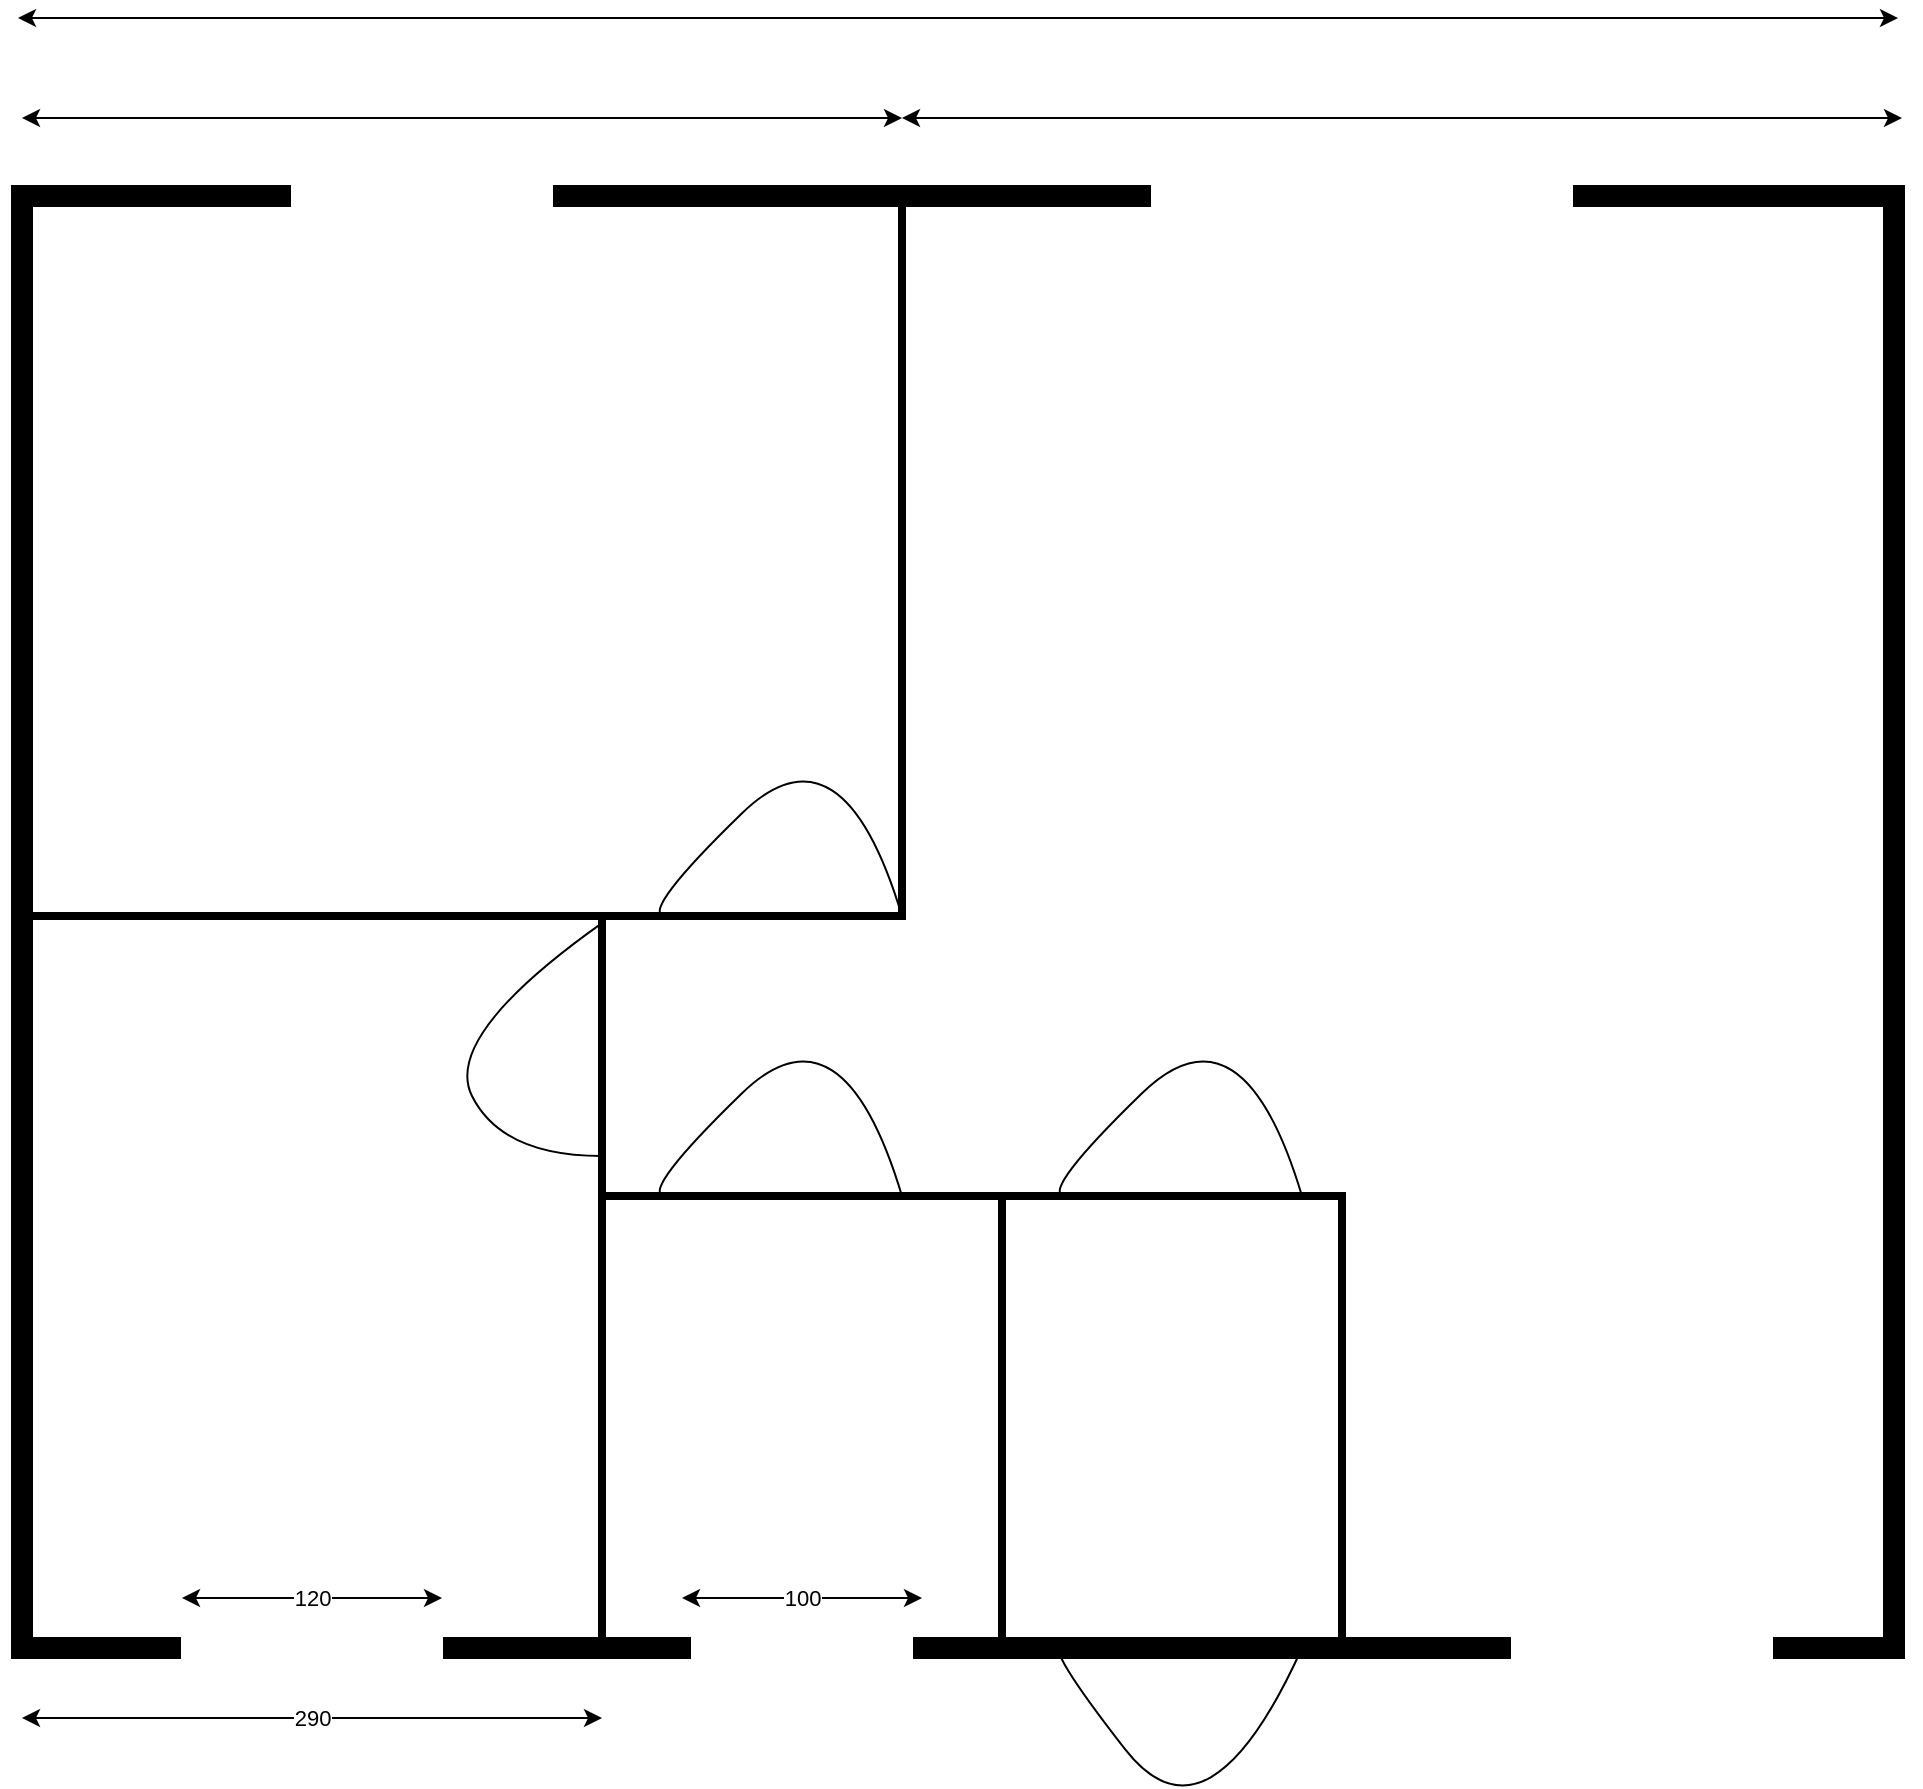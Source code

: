 <mxfile version="15.9.4" type="github">
  <diagram id="f0RrZm_dwljk18yw8r-3" name="Page-1">
    <mxGraphModel dx="836" dy="454" grid="1" gridSize="10" guides="1" tooltips="1" connect="1" arrows="1" fold="1" page="1" pageScale="1" pageWidth="1654" pageHeight="1169" math="0" shadow="0">
      <root>
        <mxCell id="0" />
        <mxCell id="1" parent="0" />
        <mxCell id="Nhr0QOWk4sVuPaejaaME-1" value="" style="rounded=0;whiteSpace=wrap;html=1;strokeWidth=11;glass=0;fillColor=none;" vertex="1" parent="1">
          <mxGeometry x="470" y="169" width="936" height="726" as="geometry" />
        </mxCell>
        <mxCell id="Nhr0QOWk4sVuPaejaaME-2" value="" style="rounded=0;whiteSpace=wrap;html=1;glass=0;sketch=0;strokeWidth=4;fillColor=none;" vertex="1" parent="1">
          <mxGeometry x="470" y="169" width="440" height="360" as="geometry" />
        </mxCell>
        <mxCell id="Nhr0QOWk4sVuPaejaaME-3" value="" style="rounded=0;whiteSpace=wrap;html=1;glass=0;sketch=0;strokeWidth=4;fillColor=none;" vertex="1" parent="1">
          <mxGeometry x="470" y="529" width="290" height="366" as="geometry" />
        </mxCell>
        <mxCell id="Nhr0QOWk4sVuPaejaaME-4" value="" style="rounded=0;whiteSpace=wrap;html=1;glass=0;sketch=0;strokeWidth=4;fillColor=none;" vertex="1" parent="1">
          <mxGeometry x="760" y="669" width="200" height="226" as="geometry" />
        </mxCell>
        <mxCell id="Nhr0QOWk4sVuPaejaaME-5" value="" style="rounded=0;whiteSpace=wrap;html=1;glass=0;sketch=0;strokeWidth=4;fillColor=none;" vertex="1" parent="1">
          <mxGeometry x="960" y="669" width="170" height="226" as="geometry" />
        </mxCell>
        <mxCell id="Nhr0QOWk4sVuPaejaaME-9" value="" style="curved=1;endArrow=none;html=1;rounded=1;sketch=0;endFill=0;entryX=1.003;entryY=0.008;entryDx=0;entryDy=0;entryPerimeter=0;" edge="1" parent="1" target="Nhr0QOWk4sVuPaejaaME-3">
          <mxGeometry width="50" height="50" relative="1" as="geometry">
            <mxPoint x="760" y="649" as="sourcePoint" />
            <mxPoint x="810" y="599" as="targetPoint" />
            <Array as="points">
              <mxPoint x="710" y="649" />
              <mxPoint x="680" y="589" />
            </Array>
          </mxGeometry>
        </mxCell>
        <mxCell id="Nhr0QOWk4sVuPaejaaME-10" value="" style="curved=1;endArrow=none;html=1;rounded=1;sketch=0;endFill=0;entryX=0.729;entryY=1;entryDx=0;entryDy=0;exitX=1;exitY=1;exitDx=0;exitDy=0;entryPerimeter=0;" edge="1" parent="1" source="Nhr0QOWk4sVuPaejaaME-2" target="Nhr0QOWk4sVuPaejaaME-2">
          <mxGeometry width="50" height="50" relative="1" as="geometry">
            <mxPoint x="830.87" y="428.998" as="sourcePoint" />
            <mxPoint x="830" y="526.23" as="targetPoint" />
            <Array as="points">
              <mxPoint x="880" y="429" />
              <mxPoint x="780" y="526.23" />
            </Array>
          </mxGeometry>
        </mxCell>
        <mxCell id="Nhr0QOWk4sVuPaejaaME-11" value="" style="curved=1;endArrow=none;html=1;rounded=1;sketch=0;endFill=0;entryX=0.729;entryY=1;entryDx=0;entryDy=0;exitX=1;exitY=1;exitDx=0;exitDy=0;entryPerimeter=0;" edge="1" parent="1">
          <mxGeometry width="50" height="50" relative="1" as="geometry">
            <mxPoint x="910" y="669" as="sourcePoint" />
            <mxPoint x="790.76" y="669" as="targetPoint" />
            <Array as="points">
              <mxPoint x="880" y="569" />
              <mxPoint x="780" y="666.23" />
            </Array>
          </mxGeometry>
        </mxCell>
        <mxCell id="Nhr0QOWk4sVuPaejaaME-12" value="" style="curved=1;endArrow=none;html=1;rounded=1;sketch=0;endFill=0;entryX=0.729;entryY=1;entryDx=0;entryDy=0;exitX=1;exitY=1;exitDx=0;exitDy=0;entryPerimeter=0;" edge="1" parent="1">
          <mxGeometry width="50" height="50" relative="1" as="geometry">
            <mxPoint x="1110" y="669" as="sourcePoint" />
            <mxPoint x="990.76" y="669" as="targetPoint" />
            <Array as="points">
              <mxPoint x="1080" y="569" />
              <mxPoint x="980" y="666.23" />
            </Array>
          </mxGeometry>
        </mxCell>
        <mxCell id="Nhr0QOWk4sVuPaejaaME-13" value="" style="curved=1;endArrow=none;html=1;rounded=1;sketch=0;endFill=0;entryX=0.729;entryY=1;entryDx=0;entryDy=0;exitX=1;exitY=1;exitDx=0;exitDy=0;entryPerimeter=0;" edge="1" parent="1">
          <mxGeometry width="50" height="50" relative="1" as="geometry">
            <mxPoint x="1110" y="895" as="sourcePoint" />
            <mxPoint x="990.76" y="895" as="targetPoint" />
            <Array as="points">
              <mxPoint x="1063" y="999" />
              <mxPoint x="980" y="892.23" />
            </Array>
          </mxGeometry>
        </mxCell>
        <mxCell id="Nhr0QOWk4sVuPaejaaME-18" value="" style="endArrow=classic;startArrow=classic;html=1;rounded=1;sketch=0;curved=0;" edge="1" parent="1">
          <mxGeometry width="50" height="50" relative="1" as="geometry">
            <mxPoint x="470" y="130" as="sourcePoint" />
            <mxPoint x="910" y="130" as="targetPoint" />
            <Array as="points">
              <mxPoint x="690" y="130" />
            </Array>
          </mxGeometry>
        </mxCell>
        <mxCell id="Nhr0QOWk4sVuPaejaaME-20" value="" style="endArrow=classic;startArrow=classic;html=1;rounded=1;sketch=0;curved=0;" edge="1" parent="1">
          <mxGeometry width="50" height="50" relative="1" as="geometry">
            <mxPoint x="910" y="130" as="sourcePoint" />
            <mxPoint x="1410" y="130" as="targetPoint" />
            <Array as="points">
              <mxPoint x="1130" y="130" />
            </Array>
          </mxGeometry>
        </mxCell>
        <mxCell id="Nhr0QOWk4sVuPaejaaME-21" value="" style="endArrow=classic;startArrow=classic;html=1;rounded=1;sketch=0;curved=0;" edge="1" parent="1">
          <mxGeometry width="50" height="50" relative="1" as="geometry">
            <mxPoint x="468" y="80" as="sourcePoint" />
            <mxPoint x="1408" y="80" as="targetPoint" />
            <Array as="points">
              <mxPoint x="688" y="80" />
            </Array>
          </mxGeometry>
        </mxCell>
        <mxCell id="Nhr0QOWk4sVuPaejaaME-22" value="" style="rounded=0;whiteSpace=wrap;html=1;glass=0;sketch=0;strokeWidth=11;fillColor=none;strokeColor=#FFFFFF;" vertex="1" parent="1">
          <mxGeometry x="610" y="169" width="120" height="1" as="geometry" />
        </mxCell>
        <mxCell id="Nhr0QOWk4sVuPaejaaME-23" value="" style="rounded=0;whiteSpace=wrap;html=1;glass=0;sketch=0;strokeWidth=11;fillColor=none;strokeColor=#FFFFFF;" vertex="1" parent="1">
          <mxGeometry x="1040" y="169" width="200" height="1" as="geometry" />
        </mxCell>
        <mxCell id="Nhr0QOWk4sVuPaejaaME-25" value="" style="rounded=0;whiteSpace=wrap;html=1;glass=0;sketch=0;strokeWidth=11;fillColor=none;strokeColor=#FFFFFF;" vertex="1" parent="1">
          <mxGeometry x="555" y="895" width="120" height="1" as="geometry" />
        </mxCell>
        <mxCell id="Nhr0QOWk4sVuPaejaaME-26" value="" style="rounded=0;whiteSpace=wrap;html=1;glass=0;sketch=0;strokeWidth=11;fillColor=none;strokeColor=#FFFFFF;" vertex="1" parent="1">
          <mxGeometry x="810" y="894" width="100" height="1" as="geometry" />
        </mxCell>
        <mxCell id="Nhr0QOWk4sVuPaejaaME-28" value="" style="rounded=0;whiteSpace=wrap;html=1;glass=0;sketch=0;strokeWidth=11;fillColor=none;strokeColor=#FFFFFF;" vertex="1" parent="1">
          <mxGeometry x="1220" y="895" width="120" height="1" as="geometry" />
        </mxCell>
        <mxCell id="Nhr0QOWk4sVuPaejaaME-33" value="" style="endArrow=classic;html=1;rounded=1;sketch=0;curved=0;startArrow=classic;startFill=1;" edge="1" parent="1">
          <mxGeometry relative="1" as="geometry">
            <mxPoint x="470" y="930" as="sourcePoint" />
            <mxPoint x="760" y="930" as="targetPoint" />
          </mxGeometry>
        </mxCell>
        <mxCell id="Nhr0QOWk4sVuPaejaaME-34" value="&lt;div&gt;290&lt;/div&gt;" style="edgeLabel;resizable=0;html=1;align=center;verticalAlign=middle;rounded=0;glass=0;sketch=0;strokeColor=#FFFFFF;strokeWidth=11;fillColor=none;" connectable="0" vertex="1" parent="Nhr0QOWk4sVuPaejaaME-33">
          <mxGeometry relative="1" as="geometry" />
        </mxCell>
        <mxCell id="Nhr0QOWk4sVuPaejaaME-35" value="" style="endArrow=classic;html=1;rounded=1;sketch=0;curved=0;startArrow=classic;startFill=1;" edge="1" parent="1">
          <mxGeometry relative="1" as="geometry">
            <mxPoint x="550" y="870" as="sourcePoint" />
            <mxPoint x="680" y="870" as="targetPoint" />
          </mxGeometry>
        </mxCell>
        <mxCell id="Nhr0QOWk4sVuPaejaaME-36" value="120" style="edgeLabel;resizable=0;html=1;align=center;verticalAlign=middle;rounded=0;glass=0;sketch=0;strokeColor=#FFFFFF;strokeWidth=11;fillColor=none;" connectable="0" vertex="1" parent="Nhr0QOWk4sVuPaejaaME-35">
          <mxGeometry relative="1" as="geometry" />
        </mxCell>
        <mxCell id="Nhr0QOWk4sVuPaejaaME-37" value="" style="endArrow=classic;html=1;rounded=1;sketch=0;curved=0;startArrow=classic;startFill=1;" edge="1" parent="1">
          <mxGeometry relative="1" as="geometry">
            <mxPoint x="800" y="870" as="sourcePoint" />
            <mxPoint x="920" y="870.0" as="targetPoint" />
          </mxGeometry>
        </mxCell>
        <mxCell id="Nhr0QOWk4sVuPaejaaME-38" value="100" style="edgeLabel;resizable=0;html=1;align=center;verticalAlign=middle;rounded=0;glass=0;sketch=0;strokeColor=#FFFFFF;strokeWidth=11;fillColor=none;" connectable="0" vertex="1" parent="Nhr0QOWk4sVuPaejaaME-37">
          <mxGeometry relative="1" as="geometry" />
        </mxCell>
      </root>
    </mxGraphModel>
  </diagram>
</mxfile>
